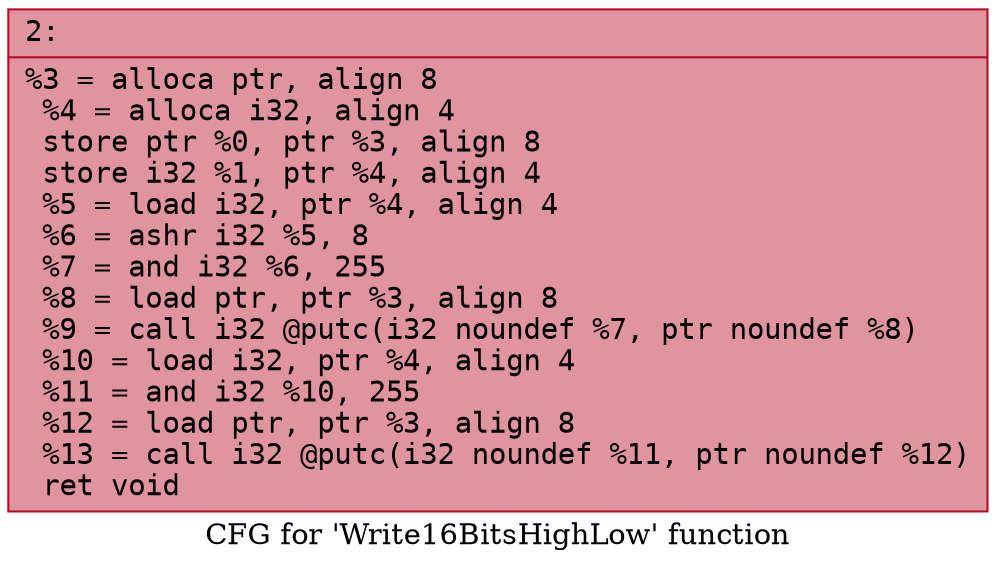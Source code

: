 digraph "CFG for 'Write16BitsHighLow' function" {
	label="CFG for 'Write16BitsHighLow' function";

	Node0x600003e0a7b0 [shape=record,color="#b70d28ff", style=filled, fillcolor="#b70d2870" fontname="Courier",label="{2:\l|  %3 = alloca ptr, align 8\l  %4 = alloca i32, align 4\l  store ptr %0, ptr %3, align 8\l  store i32 %1, ptr %4, align 4\l  %5 = load i32, ptr %4, align 4\l  %6 = ashr i32 %5, 8\l  %7 = and i32 %6, 255\l  %8 = load ptr, ptr %3, align 8\l  %9 = call i32 @putc(i32 noundef %7, ptr noundef %8)\l  %10 = load i32, ptr %4, align 4\l  %11 = and i32 %10, 255\l  %12 = load ptr, ptr %3, align 8\l  %13 = call i32 @putc(i32 noundef %11, ptr noundef %12)\l  ret void\l}"];
}

